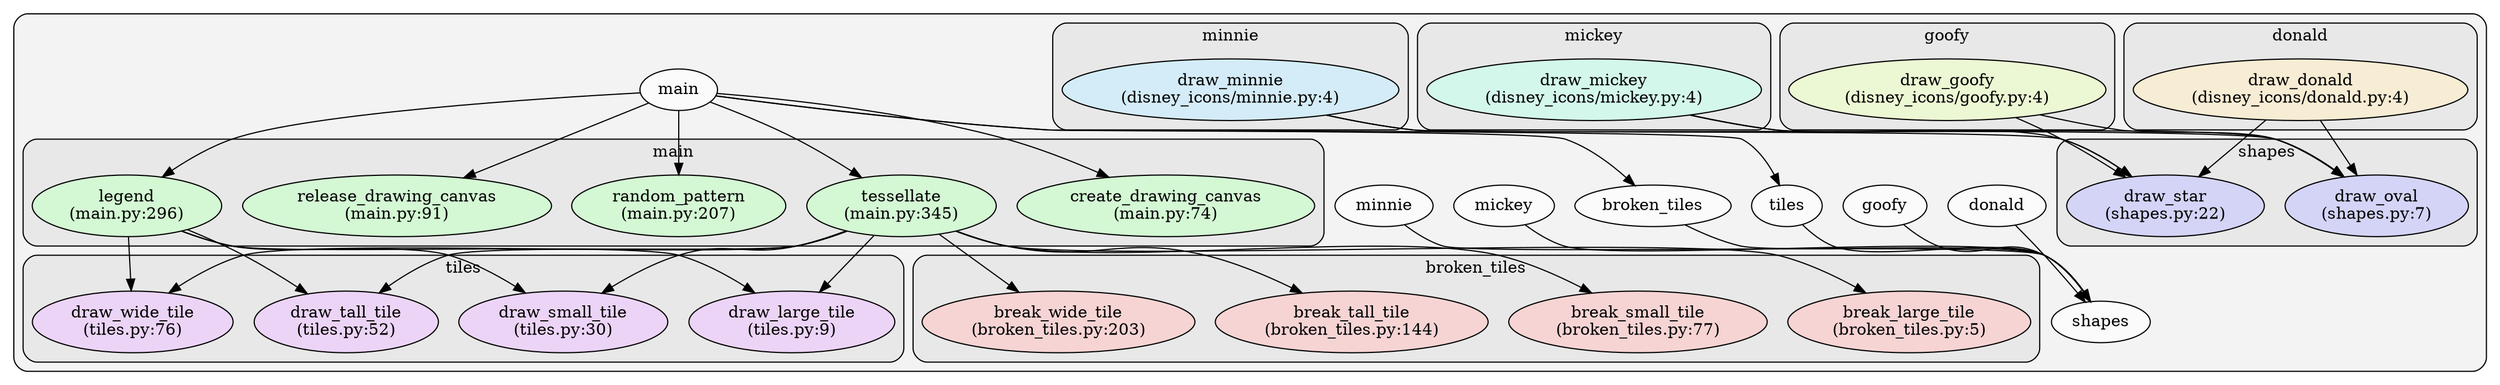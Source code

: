 digraph G {
    graph [rankdir=TB, clusterrank="local"];
    subgraph cluster_G {

        graph [style="filled,rounded",fillcolor="#80808018", label=""];
        broken_tiles [label="broken_tiles", style="filled", fillcolor="#ffffffb2", fontcolor="#000000", group="0"];
        donald [label="donald", style="filled", fillcolor="#ffffffb2", fontcolor="#000000", group="1"];
        goofy [label="goofy", style="filled", fillcolor="#ffffffb2", fontcolor="#000000", group="2"];
        main [label="main", style="filled", fillcolor="#ffffffb2", fontcolor="#000000", group="3"];
        mickey [label="mickey", style="filled", fillcolor="#ffffffb2", fontcolor="#000000", group="4"];
        minnie [label="minnie", style="filled", fillcolor="#ffffffb2", fontcolor="#000000", group="5"];
        shapes [label="shapes", style="filled", fillcolor="#ffffffb2", fontcolor="#000000", group="6"];
        tiles [label="tiles", style="filled", fillcolor="#ffffffb2", fontcolor="#000000", group="7"];
        subgraph cluster_broken_tiles {

            graph [style="filled,rounded",fillcolor="#80808018", label="broken_tiles"];
            broken_tiles__break_large_tile [label="break_large_tile\n(broken_tiles.py:5)", style="filled", fillcolor="#feccccb2", fontcolor="#000000", group="0"];
            broken_tiles__break_small_tile [label="break_small_tile\n(broken_tiles.py:77)", style="filled", fillcolor="#feccccb2", fontcolor="#000000", group="0"];
            broken_tiles__break_tall_tile [label="break_tall_tile\n(broken_tiles.py:144)", style="filled", fillcolor="#feccccb2", fontcolor="#000000", group="0"];
            broken_tiles__break_wide_tile [label="break_wide_tile\n(broken_tiles.py:203)", style="filled", fillcolor="#feccccb2", fontcolor="#000000", group="0"];
        }
        subgraph cluster_donald {

            graph [style="filled,rounded",fillcolor="#80808018", label="donald"];
            donald__draw_donald [label="draw_donald\n(disney_icons/donald.py:4)", style="filled", fillcolor="#feeeccb2", fontcolor="#000000", group="1"];
        }
        subgraph cluster_goofy {

            graph [style="filled,rounded",fillcolor="#80808018", label="goofy"];
            goofy__draw_goofy [label="draw_goofy\n(disney_icons/goofy.py:4)", style="filled", fillcolor="#edfeccb2", fontcolor="#000000", group="2"];
        }
        subgraph cluster_main {

            graph [style="filled,rounded",fillcolor="#80808018", label="main"];
            main__create_drawing_canvas [label="create_drawing_canvas\n(main.py:74)", style="filled", fillcolor="#ccfeccb2", fontcolor="#000000", group="3"];
            main__legend [label="legend\n(main.py:296)", style="filled", fillcolor="#ccfeccb2", fontcolor="#000000", group="3"];
            main__random_pattern [label="random_pattern\n(main.py:207)", style="filled", fillcolor="#ccfeccb2", fontcolor="#000000", group="3"];
            main__release_drawing_canvas [label="release_drawing_canvas\n(main.py:91)", style="filled", fillcolor="#ccfeccb2", fontcolor="#000000", group="3"];
            main__tessellate [label="tessellate\n(main.py:345)", style="filled", fillcolor="#ccfeccb2", fontcolor="#000000", group="3"];
        }
        subgraph cluster_mickey {

            graph [style="filled,rounded",fillcolor="#80808018", label="mickey"];
            mickey__draw_mickey [label="draw_mickey\n(disney_icons/mickey.py:4)", style="filled", fillcolor="#ccfeeeb2", fontcolor="#000000", group="4"];
        }
        subgraph cluster_minnie {

            graph [style="filled,rounded",fillcolor="#80808018", label="minnie"];
            minnie__draw_minnie [label="draw_minnie\n(disney_icons/minnie.py:4)", style="filled", fillcolor="#ccedfeb2", fontcolor="#000000", group="5"];
        }
        subgraph cluster_shapes {

            graph [style="filled,rounded",fillcolor="#80808018", label="shapes"];
            shapes__draw_oval [label="draw_oval\n(shapes.py:7)", style="filled", fillcolor="#ccccfeb2", fontcolor="#000000", group="6"];
            shapes__draw_star [label="draw_star\n(shapes.py:22)", style="filled", fillcolor="#ccccfeb2", fontcolor="#000000", group="6"];
        }
        subgraph cluster_tiles {

            graph [style="filled,rounded",fillcolor="#80808018", label="tiles"];
            tiles__draw_large_tile [label="draw_large_tile\n(tiles.py:9)", style="filled", fillcolor="#eeccfeb2", fontcolor="#000000", group="7"];
            tiles__draw_small_tile [label="draw_small_tile\n(tiles.py:30)", style="filled", fillcolor="#eeccfeb2", fontcolor="#000000", group="7"];
            tiles__draw_tall_tile [label="draw_tall_tile\n(tiles.py:52)", style="filled", fillcolor="#eeccfeb2", fontcolor="#000000", group="7"];
            tiles__draw_wide_tile [label="draw_wide_tile\n(tiles.py:76)", style="filled", fillcolor="#eeccfeb2", fontcolor="#000000", group="7"];
        }
    }
        main -> main__legend [style="solid", color="#000000"];
        main -> main__create_drawing_canvas [style="solid", color="#000000"];
        main -> tiles [style="solid", color="#000000"];
        main -> broken_tiles [style="solid", color="#000000"];
        main -> main__release_drawing_canvas [style="solid", color="#000000"];
        main -> main__random_pattern [style="solid", color="#000000"];
        main -> main__tessellate [style="solid", color="#000000"];
        main__legend -> tiles__draw_large_tile [style="solid", color="#000000"];
        main__legend -> tiles__draw_small_tile [style="solid", color="#000000"];
        main__legend -> tiles__draw_tall_tile [style="solid", color="#000000"];
        main__legend -> tiles__draw_wide_tile [style="solid", color="#000000"];
        main__tessellate -> broken_tiles__break_small_tile [style="solid", color="#000000"];
        main__tessellate -> broken_tiles__break_wide_tile [style="solid", color="#000000"];
        main__tessellate -> broken_tiles__break_tall_tile [style="solid", color="#000000"];
        main__tessellate -> broken_tiles__break_large_tile [style="solid", color="#000000"];
        main__tessellate -> tiles__draw_large_tile [style="solid", color="#000000"];
        main__tessellate -> tiles__draw_small_tile [style="solid", color="#000000"];
        main__tessellate -> tiles__draw_tall_tile [style="solid", color="#000000"];
        main__tessellate -> tiles__draw_wide_tile [style="solid", color="#000000"];
        tiles -> shapes [style="solid", color="#000000"];
        broken_tiles -> shapes [style="solid", color="#000000"];
        mickey -> shapes [style="solid", color="#000000"];
        mickey__draw_mickey -> shapes__draw_star [style="solid", color="#000000"];
        mickey__draw_mickey -> shapes__draw_oval [style="solid", color="#000000"];
        minnie -> shapes [style="solid", color="#000000"];
        minnie__draw_minnie -> shapes__draw_star [style="solid", color="#000000"];
        minnie__draw_minnie -> shapes__draw_oval [style="solid", color="#000000"];
        goofy -> shapes [style="solid", color="#000000"];
        goofy__draw_goofy -> shapes__draw_star [style="solid", color="#000000"];
        goofy__draw_goofy -> shapes__draw_oval [style="solid", color="#000000"];
        donald -> shapes [style="solid", color="#000000"];
        donald__draw_donald -> shapes__draw_star [style="solid", color="#000000"];
        donald__draw_donald -> shapes__draw_oval [style="solid", color="#000000"];
    }
